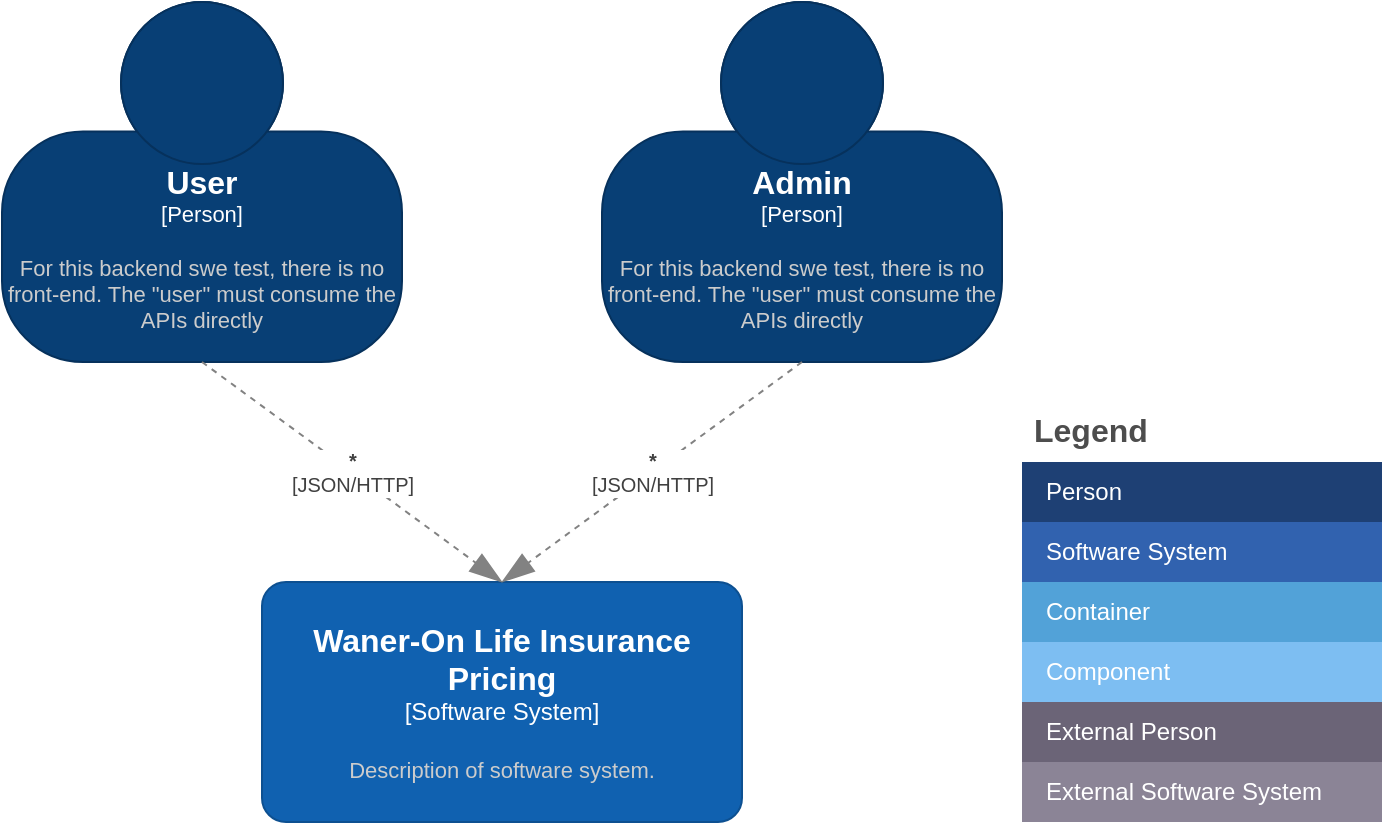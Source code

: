 <mxfile version="22.0.2" type="device" pages="2">
  <diagram name="system-context" id="L4uH4_KgSabhXlFs0_W-">
    <mxGraphModel dx="1406" dy="730" grid="1" gridSize="10" guides="1" tooltips="1" connect="1" arrows="1" fold="1" page="1" pageScale="1" pageWidth="850" pageHeight="1100" math="0" shadow="0">
      <root>
        <mxCell id="0" />
        <mxCell id="1" parent="0" />
        <object placeholders="1" c4Name="User" c4Type="Person" c4Description="For this backend swe test, there is no front-end. The &quot;user&quot; must consume the APIs directly" label="&lt;font style=&quot;font-size: 16px&quot;&gt;&lt;b&gt;%c4Name%&lt;/b&gt;&lt;/font&gt;&lt;div&gt;[%c4Type%]&lt;/div&gt;&lt;br&gt;&lt;div&gt;&lt;font style=&quot;font-size: 11px&quot;&gt;&lt;font color=&quot;#cccccc&quot;&gt;%c4Description%&lt;/font&gt;&lt;/div&gt;" id="E0lOUqDM1p7-GDZk3PfS-1">
          <mxCell style="html=1;fontSize=11;dashed=0;whiteSpace=wrap;fillColor=#083F75;strokeColor=#06315C;fontColor=#ffffff;shape=mxgraph.c4.person2;align=center;metaEdit=1;points=[[0.5,0,0],[1,0.5,0],[1,0.75,0],[0.75,1,0],[0.5,1,0],[0.25,1,0],[0,0.75,0],[0,0.5,0]];resizable=0;" parent="1" vertex="1">
            <mxGeometry x="110" y="50" width="200" height="180" as="geometry" />
          </mxCell>
        </object>
        <object placeholders="1" c4Name="Waner-On Life Insurance Pricing" c4Type="Software System" c4Description="Description of software system." label="&lt;font style=&quot;font-size: 16px&quot;&gt;&lt;b&gt;%c4Name%&lt;/b&gt;&lt;/font&gt;&lt;div&gt;[%c4Type%]&lt;/div&gt;&lt;br&gt;&lt;div&gt;&lt;font style=&quot;font-size: 11px&quot;&gt;&lt;font color=&quot;#cccccc&quot;&gt;%c4Description%&lt;/font&gt;&lt;/div&gt;" id="E0lOUqDM1p7-GDZk3PfS-2">
          <mxCell style="rounded=1;whiteSpace=wrap;html=1;labelBackgroundColor=none;fillColor=#1061B0;fontColor=#ffffff;align=center;arcSize=10;strokeColor=#0D5091;metaEdit=1;resizable=0;points=[[0.25,0,0],[0.5,0,0],[0.75,0,0],[1,0.25,0],[1,0.5,0],[1,0.75,0],[0.75,1,0],[0.5,1,0],[0.25,1,0],[0,0.75,0],[0,0.5,0],[0,0.25,0]];" parent="1" vertex="1">
            <mxGeometry x="240" y="340" width="240" height="120" as="geometry" />
          </mxCell>
        </object>
        <object placeholders="1" c4Type="Relationship" c4Technology="JSON/HTTP" c4Description="*" label="&lt;div style=&quot;text-align: left&quot;&gt;&lt;div style=&quot;text-align: center&quot;&gt;&lt;b&gt;%c4Description%&lt;/b&gt;&lt;/div&gt;&lt;div style=&quot;text-align: center&quot;&gt;[%c4Technology%]&lt;/div&gt;&lt;/div&gt;" id="E0lOUqDM1p7-GDZk3PfS-8">
          <mxCell style="endArrow=blockThin;html=1;fontSize=10;fontColor=#404040;strokeWidth=1;endFill=1;strokeColor=#828282;elbow=vertical;metaEdit=1;endSize=14;startSize=14;jumpStyle=arc;jumpSize=16;rounded=0;exitX=0.5;exitY=1;exitDx=0;exitDy=0;exitPerimeter=0;dashed=1;entryX=0.5;entryY=0;entryDx=0;entryDy=0;entryPerimeter=0;" parent="1" source="E0lOUqDM1p7-GDZk3PfS-1" target="E0lOUqDM1p7-GDZk3PfS-2" edge="1">
            <mxGeometry width="240" relative="1" as="geometry">
              <mxPoint x="370" y="290" as="sourcePoint" />
              <mxPoint x="580" y="290" as="targetPoint" />
            </mxGeometry>
          </mxCell>
        </object>
        <mxCell id="W6at8fdcq9VoscRkhxBf-1" value="Legend" style="shape=table;startSize=30;container=1;collapsible=0;childLayout=tableLayout;fontSize=16;align=left;verticalAlign=top;fillColor=none;strokeColor=none;fontColor=#4D4D4D;fontStyle=1;spacingLeft=6;spacing=0;resizable=0;" vertex="1" parent="1">
          <mxGeometry x="620" y="250" width="180" height="210" as="geometry" />
        </mxCell>
        <mxCell id="W6at8fdcq9VoscRkhxBf-2" value="" style="shape=tableRow;horizontal=0;startSize=0;swimlaneHead=0;swimlaneBody=0;strokeColor=inherit;top=0;left=0;bottom=0;right=0;collapsible=0;dropTarget=0;fillColor=none;points=[[0,0.5],[1,0.5]];portConstraint=eastwest;fontSize=12;" vertex="1" parent="W6at8fdcq9VoscRkhxBf-1">
          <mxGeometry y="30" width="180" height="30" as="geometry" />
        </mxCell>
        <mxCell id="W6at8fdcq9VoscRkhxBf-3" value="Person" style="shape=partialRectangle;html=1;whiteSpace=wrap;connectable=0;strokeColor=inherit;overflow=hidden;fillColor=#1E4074;top=0;left=0;bottom=0;right=0;pointerEvents=1;fontSize=12;align=left;fontColor=#FFFFFF;gradientColor=none;spacingLeft=10;spacingRight=4;" vertex="1" parent="W6at8fdcq9VoscRkhxBf-2">
          <mxGeometry width="180" height="30" as="geometry">
            <mxRectangle width="180" height="30" as="alternateBounds" />
          </mxGeometry>
        </mxCell>
        <mxCell id="W6at8fdcq9VoscRkhxBf-4" value="" style="shape=tableRow;horizontal=0;startSize=0;swimlaneHead=0;swimlaneBody=0;strokeColor=inherit;top=0;left=0;bottom=0;right=0;collapsible=0;dropTarget=0;fillColor=none;points=[[0,0.5],[1,0.5]];portConstraint=eastwest;fontSize=12;" vertex="1" parent="W6at8fdcq9VoscRkhxBf-1">
          <mxGeometry y="60" width="180" height="30" as="geometry" />
        </mxCell>
        <mxCell id="W6at8fdcq9VoscRkhxBf-5" value="Software System" style="shape=partialRectangle;html=1;whiteSpace=wrap;connectable=0;strokeColor=inherit;overflow=hidden;fillColor=#3162AF;top=0;left=0;bottom=0;right=0;pointerEvents=1;fontSize=12;align=left;fontColor=#FFFFFF;gradientColor=none;spacingLeft=10;spacingRight=4;" vertex="1" parent="W6at8fdcq9VoscRkhxBf-4">
          <mxGeometry width="180" height="30" as="geometry">
            <mxRectangle width="180" height="30" as="alternateBounds" />
          </mxGeometry>
        </mxCell>
        <mxCell id="W6at8fdcq9VoscRkhxBf-6" value="" style="shape=tableRow;horizontal=0;startSize=0;swimlaneHead=0;swimlaneBody=0;strokeColor=inherit;top=0;left=0;bottom=0;right=0;collapsible=0;dropTarget=0;fillColor=none;points=[[0,0.5],[1,0.5]];portConstraint=eastwest;fontSize=12;" vertex="1" parent="W6at8fdcq9VoscRkhxBf-1">
          <mxGeometry y="90" width="180" height="30" as="geometry" />
        </mxCell>
        <mxCell id="W6at8fdcq9VoscRkhxBf-7" value="Container" style="shape=partialRectangle;html=1;whiteSpace=wrap;connectable=0;strokeColor=inherit;overflow=hidden;fillColor=#52a2d8;top=0;left=0;bottom=0;right=0;pointerEvents=1;fontSize=12;align=left;fontColor=#FFFFFF;gradientColor=none;spacingLeft=10;spacingRight=4;" vertex="1" parent="W6at8fdcq9VoscRkhxBf-6">
          <mxGeometry width="180" height="30" as="geometry">
            <mxRectangle width="180" height="30" as="alternateBounds" />
          </mxGeometry>
        </mxCell>
        <mxCell id="W6at8fdcq9VoscRkhxBf-8" value="" style="shape=tableRow;horizontal=0;startSize=0;swimlaneHead=0;swimlaneBody=0;strokeColor=inherit;top=0;left=0;bottom=0;right=0;collapsible=0;dropTarget=0;fillColor=none;points=[[0,0.5],[1,0.5]];portConstraint=eastwest;fontSize=12;" vertex="1" parent="W6at8fdcq9VoscRkhxBf-1">
          <mxGeometry y="120" width="180" height="30" as="geometry" />
        </mxCell>
        <mxCell id="W6at8fdcq9VoscRkhxBf-9" value="Component" style="shape=partialRectangle;html=1;whiteSpace=wrap;connectable=0;strokeColor=inherit;overflow=hidden;fillColor=#7dbef2;top=0;left=0;bottom=0;right=0;pointerEvents=1;fontSize=12;align=left;fontColor=#FFFFFF;gradientColor=none;spacingLeft=10;spacingRight=4;" vertex="1" parent="W6at8fdcq9VoscRkhxBf-8">
          <mxGeometry width="180" height="30" as="geometry">
            <mxRectangle width="180" height="30" as="alternateBounds" />
          </mxGeometry>
        </mxCell>
        <mxCell id="W6at8fdcq9VoscRkhxBf-10" value="" style="shape=tableRow;horizontal=0;startSize=0;swimlaneHead=0;swimlaneBody=0;strokeColor=inherit;top=0;left=0;bottom=0;right=0;collapsible=0;dropTarget=0;fillColor=none;points=[[0,0.5],[1,0.5]];portConstraint=eastwest;fontSize=12;" vertex="1" parent="W6at8fdcq9VoscRkhxBf-1">
          <mxGeometry y="150" width="180" height="30" as="geometry" />
        </mxCell>
        <mxCell id="W6at8fdcq9VoscRkhxBf-11" value="External Person" style="shape=partialRectangle;html=1;whiteSpace=wrap;connectable=0;strokeColor=inherit;overflow=hidden;fillColor=#6b6477;top=0;left=0;bottom=0;right=0;pointerEvents=1;fontSize=12;align=left;fontColor=#FFFFFF;gradientColor=none;spacingLeft=10;spacingRight=4;" vertex="1" parent="W6at8fdcq9VoscRkhxBf-10">
          <mxGeometry width="180" height="30" as="geometry">
            <mxRectangle width="180" height="30" as="alternateBounds" />
          </mxGeometry>
        </mxCell>
        <mxCell id="W6at8fdcq9VoscRkhxBf-12" value="" style="shape=tableRow;horizontal=0;startSize=0;swimlaneHead=0;swimlaneBody=0;strokeColor=inherit;top=0;left=0;bottom=0;right=0;collapsible=0;dropTarget=0;fillColor=none;points=[[0,0.5],[1,0.5]];portConstraint=eastwest;fontSize=12;" vertex="1" parent="W6at8fdcq9VoscRkhxBf-1">
          <mxGeometry y="180" width="180" height="30" as="geometry" />
        </mxCell>
        <mxCell id="W6at8fdcq9VoscRkhxBf-13" value="External Software System" style="shape=partialRectangle;html=1;whiteSpace=wrap;connectable=0;strokeColor=inherit;overflow=hidden;fillColor=#8b8496;top=0;left=0;bottom=0;right=0;pointerEvents=1;fontSize=12;align=left;fontColor=#FFFFFF;gradientColor=none;spacingLeft=10;spacingRight=4;" vertex="1" parent="W6at8fdcq9VoscRkhxBf-12">
          <mxGeometry width="180" height="30" as="geometry">
            <mxRectangle width="180" height="30" as="alternateBounds" />
          </mxGeometry>
        </mxCell>
        <object placeholders="1" c4Name="Admin" c4Type="Person" c4Description="For this backend swe test, there is no front-end. The &quot;user&quot; must consume the APIs directly" label="&lt;font style=&quot;font-size: 16px&quot;&gt;&lt;b&gt;%c4Name%&lt;/b&gt;&lt;/font&gt;&lt;div&gt;[%c4Type%]&lt;/div&gt;&lt;br&gt;&lt;div&gt;&lt;font style=&quot;font-size: 11px&quot;&gt;&lt;font color=&quot;#cccccc&quot;&gt;%c4Description%&lt;/font&gt;&lt;/div&gt;" id="W6at8fdcq9VoscRkhxBf-14">
          <mxCell style="html=1;fontSize=11;dashed=0;whiteSpace=wrap;fillColor=#083F75;strokeColor=#06315C;fontColor=#ffffff;shape=mxgraph.c4.person2;align=center;metaEdit=1;points=[[0.5,0,0],[1,0.5,0],[1,0.75,0],[0.75,1,0],[0.5,1,0],[0.25,1,0],[0,0.75,0],[0,0.5,0]];resizable=0;" vertex="1" parent="1">
            <mxGeometry x="410" y="50" width="200" height="180" as="geometry" />
          </mxCell>
        </object>
        <object placeholders="1" c4Type="Relationship" c4Technology="JSON/HTTP" c4Description="*" label="&lt;div style=&quot;text-align: left&quot;&gt;&lt;div style=&quot;text-align: center&quot;&gt;&lt;b&gt;%c4Description%&lt;/b&gt;&lt;/div&gt;&lt;div style=&quot;text-align: center&quot;&gt;[%c4Technology%]&lt;/div&gt;&lt;/div&gt;" id="W6at8fdcq9VoscRkhxBf-15">
          <mxCell style="endArrow=blockThin;html=1;fontSize=10;fontColor=#404040;strokeWidth=1;endFill=1;strokeColor=#828282;elbow=vertical;metaEdit=1;endSize=14;startSize=14;jumpStyle=arc;jumpSize=16;rounded=0;exitX=0.5;exitY=1;exitDx=0;exitDy=0;exitPerimeter=0;dashed=1;entryX=0.5;entryY=0;entryDx=0;entryDy=0;entryPerimeter=0;" edge="1" parent="1" source="W6at8fdcq9VoscRkhxBf-14" target="E0lOUqDM1p7-GDZk3PfS-2">
            <mxGeometry width="240" relative="1" as="geometry">
              <mxPoint x="220" y="240" as="sourcePoint" />
              <mxPoint x="370" y="350" as="targetPoint" />
            </mxGeometry>
          </mxCell>
        </object>
      </root>
    </mxGraphModel>
  </diagram>
  <diagram id="BWcx76-7Rg6_oga5GNZ2" name="container_life-insurance-pricing">
    <mxGraphModel dx="1406" dy="730" grid="1" gridSize="10" guides="1" tooltips="1" connect="1" arrows="1" fold="1" page="1" pageScale="1" pageWidth="850" pageHeight="1100" math="0" shadow="0">
      <root>
        <mxCell id="0" />
        <mxCell id="1" parent="0" />
        <object placeholders="1" c4Name="User" c4Type="Person" c4Description="For this backend swe test, there is no front-end. The &quot;user&quot; must consume the APIs directly" label="&lt;font style=&quot;font-size: 16px&quot;&gt;&lt;b&gt;%c4Name%&lt;/b&gt;&lt;/font&gt;&lt;div&gt;[%c4Type%]&lt;/div&gt;&lt;br&gt;&lt;div&gt;&lt;font style=&quot;font-size: 11px&quot;&gt;&lt;font color=&quot;#cccccc&quot;&gt;%c4Description%&lt;/font&gt;&lt;/div&gt;" id="vYdiHCVnw8ooB2hvrA52-1">
          <mxCell style="html=1;fontSize=11;dashed=0;whiteSpace=wrap;fillColor=#083F75;strokeColor=#06315C;fontColor=#ffffff;shape=mxgraph.c4.person2;align=center;metaEdit=1;points=[[0.5,0,0],[1,0.5,0],[1,0.75,0],[0.75,1,0],[0.5,1,0],[0.25,1,0],[0,0.75,0],[0,0.5,0]];resizable=0;" parent="1" vertex="1">
            <mxGeometry x="260" y="60" width="200" height="180" as="geometry" />
          </mxCell>
        </object>
        <object placeholders="1" c4Type="Relationship" c4Technology="JSON/HTTP + JWT Token" c4Description="*" label="&lt;div style=&quot;text-align: left&quot;&gt;&lt;div style=&quot;text-align: center&quot;&gt;&lt;b&gt;%c4Description%&lt;/b&gt;&lt;/div&gt;&lt;div style=&quot;text-align: center&quot;&gt;[%c4Technology%]&lt;/div&gt;&lt;/div&gt;" id="vYdiHCVnw8ooB2hvrA52-5">
          <mxCell style="endArrow=blockThin;html=1;fontSize=10;fontColor=#404040;strokeWidth=1;endFill=1;strokeColor=#828282;elbow=vertical;metaEdit=1;endSize=14;startSize=14;jumpStyle=arc;jumpSize=16;rounded=0;edgeStyle=orthogonalEdgeStyle;exitX=0.5;exitY=1;exitDx=0;exitDy=0;exitPerimeter=0;dashed=1;entryX=0.5;entryY=0;entryDx=0;entryDy=0;entryPerimeter=0;" parent="1" source="vYdiHCVnw8ooB2hvrA52-1" target="vYdiHCVnw8ooB2hvrA52-7" edge="1">
            <mxGeometry width="240" relative="1" as="geometry">
              <mxPoint x="370" y="290" as="sourcePoint" />
              <mxPoint x="360" y="340" as="targetPoint" />
            </mxGeometry>
          </mxCell>
        </object>
        <object placeholders="1" c4Name="Waner-On Life Insurance Pricing" c4Type="SystemScopeBoundary" c4Application="Software System" label="&lt;font style=&quot;font-size: 16px&quot;&gt;&lt;b&gt;&lt;div style=&quot;text-align: left&quot;&gt;%c4Name%&lt;/div&gt;&lt;/b&gt;&lt;/font&gt;&lt;div style=&quot;text-align: left&quot;&gt;[%c4Application%]&lt;/div&gt;" id="vYdiHCVnw8ooB2hvrA52-6">
          <mxCell style="rounded=1;fontSize=11;whiteSpace=wrap;html=1;dashed=1;arcSize=20;fillColor=none;strokeColor=#666666;fontColor=#333333;labelBackgroundColor=none;align=left;verticalAlign=bottom;labelBorderColor=none;spacingTop=0;spacing=10;dashPattern=8 4;metaEdit=1;rotatable=0;perimeter=rectanglePerimeter;noLabel=0;labelPadding=0;allowArrows=0;connectable=0;expand=0;recursiveResize=0;editable=1;pointerEvents=0;absoluteArcSize=1;points=[[0.25,0,0],[0.5,0,0],[0.75,0,0],[1,0.25,0],[1,0.5,0],[1,0.75,0],[0.75,1,0],[0.5,1,0],[0.25,1,0],[0,0.75,0],[0,0.5,0],[0,0.25,0]];" parent="1" vertex="1">
            <mxGeometry x="90" y="390" width="940" height="620" as="geometry" />
          </mxCell>
        </object>
        <object placeholders="1" c4Name="Reverse Proxy / LB" c4Type="Container" c4Technology="NGINX" c4Description="Should act as a loadbalancer between the two api instances" label="&lt;font style=&quot;font-size: 16px&quot;&gt;&lt;b&gt;%c4Name%&lt;/b&gt;&lt;/font&gt;&lt;div&gt;[%c4Type%: %c4Technology%]&lt;/div&gt;&lt;br&gt;&lt;div&gt;&lt;font style=&quot;font-size: 11px&quot;&gt;&lt;font color=&quot;#E6E6E6&quot;&gt;%c4Description%&lt;/font&gt;&lt;/div&gt;" id="vYdiHCVnw8ooB2hvrA52-7">
          <mxCell style="rounded=1;whiteSpace=wrap;html=1;fontSize=11;labelBackgroundColor=none;fillColor=#23A2D9;fontColor=#ffffff;align=center;arcSize=10;strokeColor=#0E7DAD;metaEdit=1;resizable=0;points=[[0.25,0,0],[0.5,0,0],[0.75,0,0],[1,0.25,0],[1,0.5,0],[1,0.75,0],[0.75,1,0],[0.5,1,0],[0.25,1,0],[0,0.75,0],[0,0.5,0],[0,0.25,0]];" parent="1" vertex="1">
            <mxGeometry x="240" y="440" width="240" height="120" as="geometry" />
          </mxCell>
        </object>
        <object placeholders="1" c4Name="Identity API" c4Type="Container" c4Technology="NodeJS/Typescript" c4Description="Manage and secure user profiles and credentials" label="&lt;font style=&quot;font-size: 16px&quot;&gt;&lt;b&gt;%c4Name%&lt;/b&gt;&lt;/font&gt;&lt;div&gt;[%c4Type%: %c4Technology%]&lt;/div&gt;&lt;br&gt;&lt;div&gt;&lt;font style=&quot;font-size: 11px&quot;&gt;&lt;font color=&quot;#E6E6E6&quot;&gt;%c4Description%&lt;/font&gt;&lt;/div&gt;" id="vYdiHCVnw8ooB2hvrA52-8">
          <mxCell style="rounded=1;whiteSpace=wrap;html=1;fontSize=11;labelBackgroundColor=none;fillColor=#23A2D9;fontColor=#ffffff;align=center;arcSize=10;strokeColor=#0E7DAD;metaEdit=1;resizable=0;points=[[0.25,0,0],[0.5,0,0],[0.75,0,0],[1,0.25,0],[1,0.5,0],[1,0.75,0],[0.75,1,0],[0.5,1,0],[0.25,1,0],[0,0.75,0],[0,0.5,0],[0,0.25,0]];" parent="1" vertex="1">
            <mxGeometry x="690" y="430" width="240" height="120" as="geometry" />
          </mxCell>
        </object>
        <object placeholders="1" c4Type="Relationship" c4Technology="JSON/HTTP" c4Description="Authentication -&gt; JWT Token" label="&lt;div style=&quot;text-align: left&quot;&gt;&lt;div style=&quot;text-align: center&quot;&gt;&lt;b&gt;%c4Description%&lt;/b&gt;&lt;/div&gt;&lt;div style=&quot;text-align: center&quot;&gt;[%c4Technology%]&lt;/div&gt;&lt;/div&gt;" id="vYdiHCVnw8ooB2hvrA52-9">
          <mxCell style="endArrow=blockThin;html=1;fontSize=10;fontColor=#404040;strokeWidth=1;endFill=1;strokeColor=#828282;elbow=vertical;metaEdit=1;endSize=14;startSize=14;jumpStyle=arc;jumpSize=16;rounded=0;exitX=0.5;exitY=1;exitDx=0;exitDy=0;exitPerimeter=0;dashed=1;entryX=0.5;entryY=0;entryDx=0;entryDy=0;entryPerimeter=0;" parent="1" source="vYdiHCVnw8ooB2hvrA52-1" target="vYdiHCVnw8ooB2hvrA52-8" edge="1">
            <mxGeometry x="-0.446" y="14" width="240" relative="1" as="geometry">
              <mxPoint x="580" y="230" as="sourcePoint" />
              <mxPoint x="580" y="430" as="targetPoint" />
              <mxPoint as="offset" />
            </mxGeometry>
          </mxCell>
        </object>
        <object placeholders="1" c4Name="Pricing API" c4Type="Container" c4Technology="NodeJS/Typescript" c4Description="Description of container role/responsibility." label="&lt;font style=&quot;font-size: 16px&quot;&gt;&lt;b&gt;%c4Name%&lt;/b&gt;&lt;/font&gt;&lt;div&gt;[%c4Type%: %c4Technology%]&lt;/div&gt;&lt;br&gt;&lt;div&gt;&lt;font style=&quot;font-size: 11px&quot;&gt;&lt;font color=&quot;#E6E6E6&quot;&gt;%c4Description%&lt;/font&gt;&lt;/div&gt;" id="vYdiHCVnw8ooB2hvrA52-10">
          <mxCell style="rounded=1;whiteSpace=wrap;html=1;fontSize=11;labelBackgroundColor=none;fillColor=#23A2D9;fontColor=#ffffff;align=center;arcSize=10;strokeColor=#0E7DAD;metaEdit=1;resizable=0;points=[[0.25,0,0],[0.5,0,0],[0.75,0,0],[1,0.25,0],[1,0.5,0],[1,0.75,0],[0.75,1,0],[0.5,1,0],[0.25,1,0],[0,0.75,0],[0,0.5,0],[0,0.25,0]];" parent="1" vertex="1">
            <mxGeometry x="120" y="640" width="240" height="120" as="geometry" />
          </mxCell>
        </object>
        <object placeholders="1" c4Name="Pricing API" c4Type="Container" c4Technology="NodeJS/Typescript" c4Description="Description of container role/responsibility." label="&lt;font style=&quot;font-size: 16px&quot;&gt;&lt;b&gt;%c4Name%&lt;/b&gt;&lt;/font&gt;&lt;div&gt;[%c4Type%: %c4Technology%]&lt;/div&gt;&lt;br&gt;&lt;div&gt;&lt;font style=&quot;font-size: 11px&quot;&gt;&lt;font color=&quot;#E6E6E6&quot;&gt;%c4Description%&lt;/font&gt;&lt;/div&gt;" id="vYdiHCVnw8ooB2hvrA52-11">
          <mxCell style="rounded=1;whiteSpace=wrap;html=1;fontSize=11;labelBackgroundColor=none;fillColor=#23A2D9;fontColor=#ffffff;align=center;arcSize=10;strokeColor=#0E7DAD;metaEdit=1;resizable=0;points=[[0.25,0,0],[0.5,0,0],[0.75,0,0],[1,0.25,0],[1,0.5,0],[1,0.75,0],[0.75,1,0],[0.5,1,0],[0.25,1,0],[0,0.75,0],[0,0.5,0],[0,0.25,0]];" parent="1" vertex="1">
            <mxGeometry x="400" y="640" width="240" height="120" as="geometry" />
          </mxCell>
        </object>
        <object placeholders="1" c4Type="Relationship" c4Technology="JSON/HTTP + JWT Token" c4Description="Requests" label="&lt;div style=&quot;text-align: left&quot;&gt;&lt;div style=&quot;text-align: center&quot;&gt;&lt;b&gt;%c4Description%&lt;/b&gt;&lt;/div&gt;&lt;div style=&quot;text-align: center&quot;&gt;[%c4Technology%]&lt;/div&gt;&lt;/div&gt;" id="vYdiHCVnw8ooB2hvrA52-12">
          <mxCell style="endArrow=blockThin;html=1;fontSize=10;fontColor=#404040;strokeWidth=1;endFill=1;strokeColor=#828282;elbow=vertical;metaEdit=1;endSize=14;startSize=14;jumpStyle=arc;jumpSize=16;rounded=0;exitX=0.5;exitY=1;exitDx=0;exitDy=0;exitPerimeter=0;dashed=1;entryX=0.5;entryY=0;entryDx=0;entryDy=0;entryPerimeter=0;" parent="1" source="vYdiHCVnw8ooB2hvrA52-7" target="vYdiHCVnw8ooB2hvrA52-10" edge="1">
            <mxGeometry x="0.0" width="240" relative="1" as="geometry">
              <mxPoint x="420" y="250" as="sourcePoint" />
              <mxPoint x="750" y="450" as="targetPoint" />
              <mxPoint as="offset" />
            </mxGeometry>
          </mxCell>
        </object>
        <object placeholders="1" c4Type="Relationship" c4Technology="JSON/HTTP + JWT Token" c4Description="Requests" label="&lt;div style=&quot;text-align: left&quot;&gt;&lt;div style=&quot;text-align: center&quot;&gt;&lt;b&gt;%c4Description%&lt;/b&gt;&lt;/div&gt;&lt;div style=&quot;text-align: center&quot;&gt;[%c4Technology%]&lt;/div&gt;&lt;/div&gt;" id="vYdiHCVnw8ooB2hvrA52-13">
          <mxCell style="endArrow=blockThin;html=1;fontSize=10;fontColor=#404040;strokeWidth=1;endFill=1;strokeColor=#828282;elbow=vertical;metaEdit=1;endSize=14;startSize=14;jumpStyle=arc;jumpSize=16;rounded=0;exitX=0.5;exitY=1;exitDx=0;exitDy=0;exitPerimeter=0;dashed=1;entryX=0.5;entryY=0;entryDx=0;entryDy=0;entryPerimeter=0;" parent="1" source="vYdiHCVnw8ooB2hvrA52-7" target="vYdiHCVnw8ooB2hvrA52-11" edge="1">
            <mxGeometry x="0.0" width="240" relative="1" as="geometry">
              <mxPoint x="370" y="570" as="sourcePoint" />
              <mxPoint x="250" y="650" as="targetPoint" />
              <mxPoint as="offset" />
            </mxGeometry>
          </mxCell>
        </object>
        <object placeholders="1" c4Type="Identity Database" c4Container="Container" c4Technology="???" c4Description="User profiles and credentials store" label="&lt;font style=&quot;font-size: 16px&quot;&gt;&lt;b&gt;%c4Type%&lt;/b&gt;&lt;/font&gt;&lt;div&gt;[%c4Container%:&amp;nbsp;%c4Technology%]&lt;/div&gt;&lt;br&gt;&lt;div&gt;&lt;font style=&quot;font-size: 11px&quot;&gt;&lt;font color=&quot;#E6E6E6&quot;&gt;%c4Description%&lt;/font&gt;&lt;/div&gt;" id="vYdiHCVnw8ooB2hvrA52-15">
          <mxCell style="shape=cylinder3;size=15;whiteSpace=wrap;html=1;boundedLbl=1;rounded=0;labelBackgroundColor=none;fillColor=#23A2D9;fontSize=12;fontColor=#ffffff;align=center;strokeColor=#0E7DAD;metaEdit=1;points=[[0.5,0,0],[1,0.25,0],[1,0.5,0],[1,0.75,0],[0.5,1,0],[0,0.75,0],[0,0.5,0],[0,0.25,0]];resizable=0;" parent="1" vertex="1">
            <mxGeometry x="690" y="640" width="240" height="120" as="geometry" />
          </mxCell>
        </object>
        <object placeholders="1" c4Type="Relationship" c4Technology="" c4Description="" label="&lt;div style=&quot;text-align: left&quot;&gt;&lt;div style=&quot;text-align: center&quot;&gt;&lt;b&gt;%c4Description%&lt;/b&gt;&lt;/div&gt;&lt;div style=&quot;text-align: center&quot;&gt;[%c4Technology%]&lt;/div&gt;&lt;/div&gt;" id="vYdiHCVnw8ooB2hvrA52-16">
          <mxCell style="endArrow=blockThin;html=1;fontSize=10;fontColor=#404040;strokeWidth=1;endFill=1;strokeColor=#828282;elbow=vertical;metaEdit=1;endSize=14;startSize=14;jumpStyle=arc;jumpSize=16;rounded=0;edgeStyle=orthogonalEdgeStyle;exitX=0.5;exitY=1;exitDx=0;exitDy=0;exitPerimeter=0;dashed=1;" parent="1" source="vYdiHCVnw8ooB2hvrA52-8" edge="1">
            <mxGeometry width="240" relative="1" as="geometry">
              <mxPoint x="950" y="660" as="sourcePoint" />
              <mxPoint x="810" y="650" as="targetPoint" />
            </mxGeometry>
          </mxCell>
        </object>
        <object placeholders="1" c4Type="Pricing Database" c4Container="Container" c4Technology="???" c4Description="" label="&lt;font style=&quot;font-size: 16px&quot;&gt;&lt;b&gt;%c4Type%&lt;/b&gt;&lt;/font&gt;&lt;div&gt;[%c4Container%:&amp;nbsp;%c4Technology%]&lt;/div&gt;&lt;br&gt;&lt;div&gt;&lt;font style=&quot;font-size: 11px&quot;&gt;&lt;font color=&quot;#E6E6E6&quot;&gt;%c4Description%&lt;/font&gt;&lt;/div&gt;" id="lW7eWvtBg3EY8Iu_0fr4-1">
          <mxCell style="shape=cylinder3;size=15;whiteSpace=wrap;html=1;boundedLbl=1;rounded=0;labelBackgroundColor=none;fillColor=#23A2D9;fontSize=12;fontColor=#ffffff;align=center;strokeColor=#0E7DAD;metaEdit=1;points=[[0.5,0,0],[1,0.25,0],[1,0.5,0],[1,0.75,0],[0.5,1,0],[0,0.75,0],[0,0.5,0],[0,0.25,0]];resizable=0;" vertex="1" parent="1">
            <mxGeometry x="260" y="840" width="240" height="120" as="geometry" />
          </mxCell>
        </object>
        <object placeholders="1" c4Type="Relationship" c4Technology="" c4Description="" label="&lt;div style=&quot;text-align: left&quot;&gt;&lt;div style=&quot;text-align: center&quot;&gt;&lt;b&gt;%c4Description%&lt;/b&gt;&lt;/div&gt;&lt;div style=&quot;text-align: center&quot;&gt;[%c4Technology%]&lt;/div&gt;&lt;/div&gt;" id="lW7eWvtBg3EY8Iu_0fr4-2">
          <mxCell style="endArrow=blockThin;html=1;fontSize=10;fontColor=#404040;strokeWidth=1;endFill=1;strokeColor=#828282;elbow=vertical;metaEdit=1;endSize=14;startSize=14;jumpStyle=arc;jumpSize=16;rounded=0;exitX=0.5;exitY=1;exitDx=0;exitDy=0;exitPerimeter=0;dashed=1;entryX=0.5;entryY=0;entryDx=0;entryDy=0;entryPerimeter=0;" edge="1" parent="1" source="vYdiHCVnw8ooB2hvrA52-11" target="lW7eWvtBg3EY8Iu_0fr4-1">
            <mxGeometry width="240" relative="1" as="geometry">
              <mxPoint x="630" y="760" as="sourcePoint" />
              <mxPoint x="630" y="860" as="targetPoint" />
              <mxPoint as="offset" />
            </mxGeometry>
          </mxCell>
        </object>
        <object placeholders="1" c4Type="Relationship" c4Technology="" c4Description="" label="&lt;div style=&quot;text-align: left&quot;&gt;&lt;div style=&quot;text-align: center&quot;&gt;&lt;b&gt;%c4Description%&lt;/b&gt;&lt;/div&gt;&lt;div style=&quot;text-align: center&quot;&gt;[%c4Technology%]&lt;/div&gt;&lt;/div&gt;" id="lW7eWvtBg3EY8Iu_0fr4-4">
          <mxCell style="endArrow=blockThin;html=1;fontSize=10;fontColor=#404040;strokeWidth=1;endFill=1;strokeColor=#828282;elbow=vertical;metaEdit=1;endSize=14;startSize=14;jumpStyle=arc;jumpSize=16;rounded=0;exitX=0.5;exitY=1;exitDx=0;exitDy=0;exitPerimeter=0;dashed=1;entryX=0.5;entryY=0;entryDx=0;entryDy=0;entryPerimeter=0;" edge="1" parent="1" source="vYdiHCVnw8ooB2hvrA52-10" target="lW7eWvtBg3EY8Iu_0fr4-1">
            <mxGeometry width="240" relative="1" as="geometry">
              <mxPoint x="530" y="770" as="sourcePoint" />
              <mxPoint x="390" y="840" as="targetPoint" />
              <mxPoint as="offset" />
            </mxGeometry>
          </mxCell>
        </object>
        <object placeholders="1" c4Name="Admin" c4Type="Person" c4Description="For this backend swe test, there is no front-end. The &quot;admin&quot; must consume the APIs directly" label="&lt;font style=&quot;font-size: 16px&quot;&gt;&lt;b&gt;%c4Name%&lt;/b&gt;&lt;/font&gt;&lt;div&gt;[%c4Type%]&lt;/div&gt;&lt;br&gt;&lt;div&gt;&lt;font style=&quot;font-size: 11px&quot;&gt;&lt;font color=&quot;#cccccc&quot;&gt;%c4Description%&lt;/font&gt;&lt;/div&gt;" id="lW7eWvtBg3EY8Iu_0fr4-5">
          <mxCell style="html=1;fontSize=11;dashed=0;whiteSpace=wrap;fillColor=#083F75;strokeColor=#06315C;fontColor=#ffffff;shape=mxgraph.c4.person2;align=center;metaEdit=1;points=[[0.5,0,0],[1,0.5,0],[1,0.75,0],[0.75,1,0],[0.5,1,0],[0.25,1,0],[0,0.75,0],[0,0.5,0]];resizable=0;" vertex="1" parent="1">
            <mxGeometry x="710" y="60" width="200" height="180" as="geometry" />
          </mxCell>
        </object>
        <object placeholders="1" c4Type="Relationship" c4Technology="JSON/HTTP + JWT Token" c4Description="*" label="&lt;div style=&quot;text-align: left&quot;&gt;&lt;div style=&quot;text-align: center&quot;&gt;&lt;b&gt;%c4Description%&lt;/b&gt;&lt;/div&gt;&lt;div style=&quot;text-align: center&quot;&gt;[%c4Technology%]&lt;/div&gt;&lt;/div&gt;" id="lW7eWvtBg3EY8Iu_0fr4-6">
          <mxCell style="endArrow=blockThin;html=1;fontSize=10;fontColor=#404040;strokeWidth=1;endFill=1;strokeColor=#828282;elbow=vertical;metaEdit=1;endSize=14;startSize=14;jumpStyle=arc;jumpSize=16;rounded=0;exitX=0.5;exitY=1;exitDx=0;exitDy=0;exitPerimeter=0;dashed=1;" edge="1" parent="1" source="lW7eWvtBg3EY8Iu_0fr4-5">
            <mxGeometry x="-0.456" y="6" width="240" relative="1" as="geometry">
              <mxPoint x="750" y="300" as="sourcePoint" />
              <mxPoint x="360" y="440" as="targetPoint" />
              <mxPoint as="offset" />
            </mxGeometry>
          </mxCell>
        </object>
        <object placeholders="1" c4Type="Relationship" c4Technology="JSON/HTTP" c4Description="Authentication -&gt; JWT Token" label="&lt;div style=&quot;text-align: left&quot;&gt;&lt;div style=&quot;text-align: center&quot;&gt;&lt;b&gt;%c4Description%&lt;/b&gt;&lt;/div&gt;&lt;div style=&quot;text-align: center&quot;&gt;[%c4Technology%]&lt;/div&gt;&lt;/div&gt;" id="lW7eWvtBg3EY8Iu_0fr4-7">
          <mxCell style="endArrow=blockThin;html=1;fontSize=10;fontColor=#404040;strokeWidth=1;endFill=1;strokeColor=#828282;elbow=vertical;metaEdit=1;endSize=14;startSize=14;jumpStyle=arc;jumpSize=16;rounded=0;exitX=0.5;exitY=1;exitDx=0;exitDy=0;exitPerimeter=0;dashed=1;entryX=0.5;entryY=0;entryDx=0;entryDy=0;entryPerimeter=0;" edge="1" parent="1" source="lW7eWvtBg3EY8Iu_0fr4-5" target="vYdiHCVnw8ooB2hvrA52-8">
            <mxGeometry x="0.0" width="240" relative="1" as="geometry">
              <mxPoint x="960" y="240" as="sourcePoint" />
              <mxPoint x="1190" y="440" as="targetPoint" />
              <mxPoint as="offset" />
            </mxGeometry>
          </mxCell>
        </object>
      </root>
    </mxGraphModel>
  </diagram>
</mxfile>
